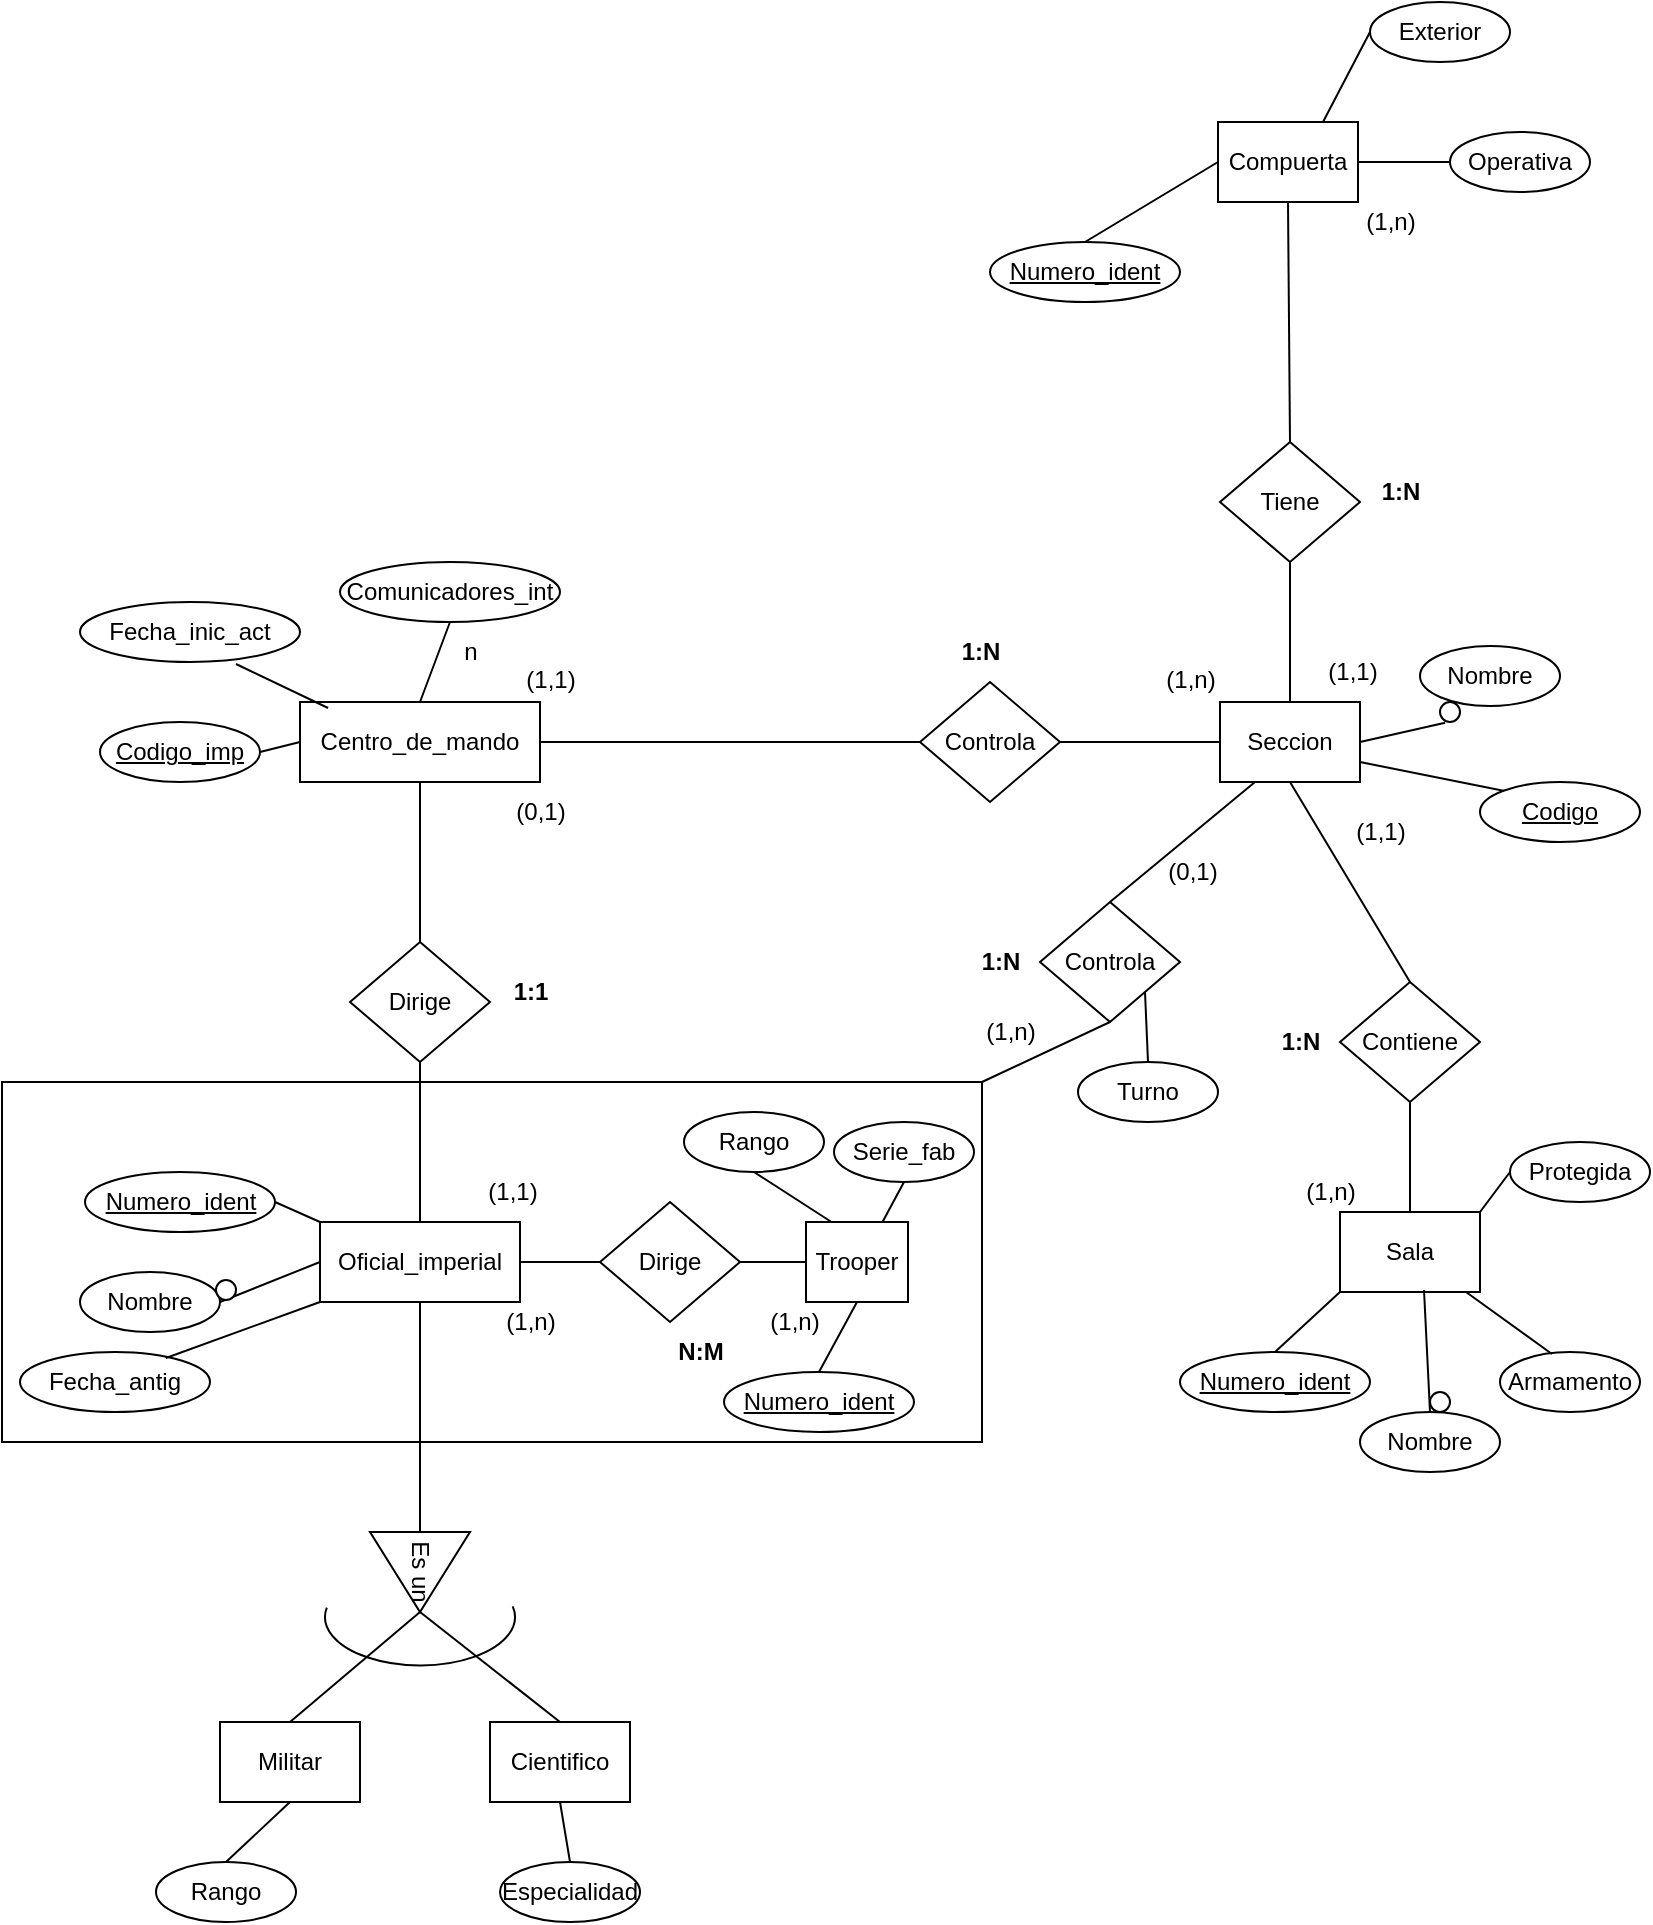 <mxfile version="22.0.2" type="device">
  <diagram name="Page-1" id="k_1RVzYTIezYEHvvWbYa">
    <mxGraphModel dx="1434" dy="870" grid="1" gridSize="10" guides="1" tooltips="1" connect="1" arrows="1" fold="1" page="1" pageScale="1" pageWidth="827" pageHeight="1169" math="0" shadow="0">
      <root>
        <mxCell id="0" />
        <mxCell id="1" parent="0" />
        <mxCell id="WoSEv6_rC6b2_9PiwAPq-92" value="" style="rounded=0;whiteSpace=wrap;html=1;fillColor=none;" vertex="1" parent="1">
          <mxGeometry y="550" width="490" height="180" as="geometry" />
        </mxCell>
        <mxCell id="WoSEv6_rC6b2_9PiwAPq-1" value="Centro_de_mando" style="rounded=0;whiteSpace=wrap;html=1;" vertex="1" parent="1">
          <mxGeometry x="149" y="360" width="120" height="40" as="geometry" />
        </mxCell>
        <mxCell id="WoSEv6_rC6b2_9PiwAPq-2" value="Fecha_inic_act" style="ellipse;whiteSpace=wrap;html=1;" vertex="1" parent="1">
          <mxGeometry x="39" y="310" width="110" height="30" as="geometry" />
        </mxCell>
        <mxCell id="WoSEv6_rC6b2_9PiwAPq-3" value="Comunicadores_int" style="ellipse;whiteSpace=wrap;html=1;" vertex="1" parent="1">
          <mxGeometry x="169" y="290" width="110" height="30" as="geometry" />
        </mxCell>
        <mxCell id="WoSEv6_rC6b2_9PiwAPq-4" value="&lt;u&gt;Codigo_imp&lt;/u&gt;" style="ellipse;whiteSpace=wrap;html=1;" vertex="1" parent="1">
          <mxGeometry x="49" y="370" width="80" height="30" as="geometry" />
        </mxCell>
        <mxCell id="WoSEv6_rC6b2_9PiwAPq-6" value="" style="endArrow=none;html=1;rounded=0;entryX=0;entryY=0.5;entryDx=0;entryDy=0;exitX=1;exitY=0.5;exitDx=0;exitDy=0;" edge="1" parent="1" source="WoSEv6_rC6b2_9PiwAPq-4" target="WoSEv6_rC6b2_9PiwAPq-1">
          <mxGeometry width="50" height="50" relative="1" as="geometry">
            <mxPoint x="459" y="340" as="sourcePoint" />
            <mxPoint x="509" y="290" as="targetPoint" />
          </mxGeometry>
        </mxCell>
        <mxCell id="WoSEv6_rC6b2_9PiwAPq-7" value="" style="endArrow=none;html=1;rounded=0;exitX=0.117;exitY=0.075;exitDx=0;exitDy=0;exitPerimeter=0;entryX=0.709;entryY=1.033;entryDx=0;entryDy=0;entryPerimeter=0;" edge="1" parent="1" source="WoSEv6_rC6b2_9PiwAPq-1" target="WoSEv6_rC6b2_9PiwAPq-2">
          <mxGeometry width="50" height="50" relative="1" as="geometry">
            <mxPoint x="459" y="340" as="sourcePoint" />
            <mxPoint x="509" y="290" as="targetPoint" />
          </mxGeometry>
        </mxCell>
        <mxCell id="WoSEv6_rC6b2_9PiwAPq-8" value="" style="endArrow=none;html=1;rounded=0;entryX=0.5;entryY=1;entryDx=0;entryDy=0;exitX=0.5;exitY=0;exitDx=0;exitDy=0;" edge="1" parent="1" source="WoSEv6_rC6b2_9PiwAPq-1" target="WoSEv6_rC6b2_9PiwAPq-3">
          <mxGeometry width="50" height="50" relative="1" as="geometry">
            <mxPoint x="459" y="340" as="sourcePoint" />
            <mxPoint x="509" y="290" as="targetPoint" />
          </mxGeometry>
        </mxCell>
        <mxCell id="WoSEv6_rC6b2_9PiwAPq-9" value="n" style="text;html=1;align=center;verticalAlign=middle;resizable=0;points=[];autosize=1;strokeColor=none;fillColor=none;" vertex="1" parent="1">
          <mxGeometry x="219" y="320" width="30" height="30" as="geometry" />
        </mxCell>
        <mxCell id="WoSEv6_rC6b2_9PiwAPq-10" value="Controla" style="rhombus;whiteSpace=wrap;html=1;" vertex="1" parent="1">
          <mxGeometry x="459" y="350" width="70" height="60" as="geometry" />
        </mxCell>
        <mxCell id="WoSEv6_rC6b2_9PiwAPq-11" value="Seccion" style="rounded=0;whiteSpace=wrap;html=1;" vertex="1" parent="1">
          <mxGeometry x="609" y="360" width="70" height="40" as="geometry" />
        </mxCell>
        <mxCell id="WoSEv6_rC6b2_9PiwAPq-12" value="" style="endArrow=none;html=1;rounded=0;exitX=1;exitY=0.5;exitDx=0;exitDy=0;entryX=0;entryY=0.5;entryDx=0;entryDy=0;" edge="1" parent="1" source="WoSEv6_rC6b2_9PiwAPq-10" target="WoSEv6_rC6b2_9PiwAPq-11">
          <mxGeometry width="50" height="50" relative="1" as="geometry">
            <mxPoint x="559" y="340" as="sourcePoint" />
            <mxPoint x="609" y="290" as="targetPoint" />
          </mxGeometry>
        </mxCell>
        <mxCell id="WoSEv6_rC6b2_9PiwAPq-13" value="" style="endArrow=none;html=1;rounded=0;exitX=1;exitY=0.5;exitDx=0;exitDy=0;entryX=0;entryY=0.5;entryDx=0;entryDy=0;" edge="1" parent="1" source="WoSEv6_rC6b2_9PiwAPq-1" target="WoSEv6_rC6b2_9PiwAPq-10">
          <mxGeometry width="50" height="50" relative="1" as="geometry">
            <mxPoint x="369" y="380" as="sourcePoint" />
            <mxPoint x="609" y="290" as="targetPoint" />
          </mxGeometry>
        </mxCell>
        <mxCell id="WoSEv6_rC6b2_9PiwAPq-14" value="&lt;u&gt;Codigo&lt;/u&gt;" style="ellipse;whiteSpace=wrap;html=1;" vertex="1" parent="1">
          <mxGeometry x="739" y="400" width="80" height="30" as="geometry" />
        </mxCell>
        <mxCell id="WoSEv6_rC6b2_9PiwAPq-15" value="Nombre" style="ellipse;whiteSpace=wrap;html=1;" vertex="1" parent="1">
          <mxGeometry x="709" y="332" width="70" height="30" as="geometry" />
        </mxCell>
        <mxCell id="WoSEv6_rC6b2_9PiwAPq-16" value="" style="endArrow=none;html=1;rounded=0;entryX=0;entryY=0;entryDx=0;entryDy=0;exitX=1;exitY=0.75;exitDx=0;exitDy=0;" edge="1" parent="1" source="WoSEv6_rC6b2_9PiwAPq-11" target="WoSEv6_rC6b2_9PiwAPq-14">
          <mxGeometry width="50" height="50" relative="1" as="geometry">
            <mxPoint x="559" y="340" as="sourcePoint" />
            <mxPoint x="609" y="290" as="targetPoint" />
          </mxGeometry>
        </mxCell>
        <mxCell id="WoSEv6_rC6b2_9PiwAPq-17" value="" style="endArrow=none;html=1;rounded=0;entryX=0.257;entryY=1.033;entryDx=0;entryDy=0;entryPerimeter=0;exitX=1;exitY=0.5;exitDx=0;exitDy=0;" edge="1" parent="1" source="WoSEv6_rC6b2_9PiwAPq-18" target="WoSEv6_rC6b2_9PiwAPq-15">
          <mxGeometry width="50" height="50" relative="1" as="geometry">
            <mxPoint x="559" y="340" as="sourcePoint" />
            <mxPoint x="609" y="290" as="targetPoint" />
          </mxGeometry>
        </mxCell>
        <mxCell id="WoSEv6_rC6b2_9PiwAPq-19" value="" style="endArrow=none;html=1;rounded=0;entryX=0.257;entryY=1.033;entryDx=0;entryDy=0;entryPerimeter=0;exitX=1;exitY=0.5;exitDx=0;exitDy=0;" edge="1" parent="1" source="WoSEv6_rC6b2_9PiwAPq-11" target="WoSEv6_rC6b2_9PiwAPq-18">
          <mxGeometry width="50" height="50" relative="1" as="geometry">
            <mxPoint x="679" y="380" as="sourcePoint" />
            <mxPoint x="727" y="361" as="targetPoint" />
          </mxGeometry>
        </mxCell>
        <mxCell id="WoSEv6_rC6b2_9PiwAPq-18" value="" style="ellipse;whiteSpace=wrap;html=1;aspect=fixed;" vertex="1" parent="1">
          <mxGeometry x="719" y="360" width="10" height="10" as="geometry" />
        </mxCell>
        <mxCell id="WoSEv6_rC6b2_9PiwAPq-20" value="Compuerta" style="rounded=0;whiteSpace=wrap;html=1;" vertex="1" parent="1">
          <mxGeometry x="608" y="70" width="70" height="40" as="geometry" />
        </mxCell>
        <mxCell id="WoSEv6_rC6b2_9PiwAPq-21" value="Tiene" style="rhombus;whiteSpace=wrap;html=1;" vertex="1" parent="1">
          <mxGeometry x="609" y="230" width="70" height="60" as="geometry" />
        </mxCell>
        <mxCell id="WoSEv6_rC6b2_9PiwAPq-22" value="" style="endArrow=none;html=1;rounded=0;exitX=0.5;exitY=0;exitDx=0;exitDy=0;entryX=0.5;entryY=1;entryDx=0;entryDy=0;" edge="1" parent="1" source="WoSEv6_rC6b2_9PiwAPq-11" target="WoSEv6_rC6b2_9PiwAPq-21">
          <mxGeometry width="50" height="50" relative="1" as="geometry">
            <mxPoint x="559" y="340" as="sourcePoint" />
            <mxPoint x="609" y="290" as="targetPoint" />
          </mxGeometry>
        </mxCell>
        <mxCell id="WoSEv6_rC6b2_9PiwAPq-23" value="" style="endArrow=none;html=1;rounded=0;exitX=0.5;exitY=1;exitDx=0;exitDy=0;" edge="1" parent="1" source="WoSEv6_rC6b2_9PiwAPq-20">
          <mxGeometry width="50" height="50" relative="1" as="geometry">
            <mxPoint x="639" y="110" as="sourcePoint" />
            <mxPoint x="644" y="230" as="targetPoint" />
          </mxGeometry>
        </mxCell>
        <mxCell id="WoSEv6_rC6b2_9PiwAPq-24" value="(1,n)" style="text;html=1;align=center;verticalAlign=middle;resizable=0;points=[];autosize=1;strokeColor=none;fillColor=none;" vertex="1" parent="1">
          <mxGeometry x="669" y="105" width="50" height="30" as="geometry" />
        </mxCell>
        <mxCell id="WoSEv6_rC6b2_9PiwAPq-25" value="(1,1)" style="text;html=1;align=center;verticalAlign=middle;resizable=0;points=[];autosize=1;strokeColor=none;fillColor=none;" vertex="1" parent="1">
          <mxGeometry x="650" y="330" width="50" height="30" as="geometry" />
        </mxCell>
        <mxCell id="WoSEv6_rC6b2_9PiwAPq-26" value="1:N" style="text;html=1;align=center;verticalAlign=middle;resizable=0;points=[];autosize=1;strokeColor=none;fillColor=none;fontStyle=1" vertex="1" parent="1">
          <mxGeometry x="679" y="240" width="40" height="30" as="geometry" />
        </mxCell>
        <mxCell id="WoSEv6_rC6b2_9PiwAPq-27" value="(1,n)" style="text;html=1;align=center;verticalAlign=middle;resizable=0;points=[];autosize=1;strokeColor=none;fillColor=none;" vertex="1" parent="1">
          <mxGeometry x="569" y="334" width="50" height="30" as="geometry" />
        </mxCell>
        <mxCell id="WoSEv6_rC6b2_9PiwAPq-28" value="(1,1)" style="text;html=1;align=center;verticalAlign=middle;resizable=0;points=[];autosize=1;strokeColor=none;fillColor=none;" vertex="1" parent="1">
          <mxGeometry x="249" y="334" width="50" height="30" as="geometry" />
        </mxCell>
        <mxCell id="WoSEv6_rC6b2_9PiwAPq-29" value="1:N" style="text;html=1;align=center;verticalAlign=middle;resizable=0;points=[];autosize=1;strokeColor=none;fillColor=none;fontStyle=1" vertex="1" parent="1">
          <mxGeometry x="469" y="320" width="40" height="30" as="geometry" />
        </mxCell>
        <mxCell id="WoSEv6_rC6b2_9PiwAPq-30" value="&lt;u&gt;Numero_ident&lt;/u&gt;" style="ellipse;whiteSpace=wrap;html=1;" vertex="1" parent="1">
          <mxGeometry x="494" y="130" width="95" height="30" as="geometry" />
        </mxCell>
        <mxCell id="WoSEv6_rC6b2_9PiwAPq-31" value="Exterior" style="ellipse;whiteSpace=wrap;html=1;" vertex="1" parent="1">
          <mxGeometry x="684" y="10" width="70" height="30" as="geometry" />
        </mxCell>
        <mxCell id="WoSEv6_rC6b2_9PiwAPq-32" value="Operativa" style="ellipse;whiteSpace=wrap;html=1;" vertex="1" parent="1">
          <mxGeometry x="724" y="75" width="70" height="30" as="geometry" />
        </mxCell>
        <mxCell id="WoSEv6_rC6b2_9PiwAPq-33" value="" style="endArrow=none;html=1;rounded=0;exitX=0;exitY=0.5;exitDx=0;exitDy=0;entryX=0.5;entryY=0;entryDx=0;entryDy=0;" edge="1" parent="1" source="WoSEv6_rC6b2_9PiwAPq-20" target="WoSEv6_rC6b2_9PiwAPq-30">
          <mxGeometry width="50" height="50" relative="1" as="geometry">
            <mxPoint x="554" y="-30" as="sourcePoint" />
            <mxPoint x="604" y="-80" as="targetPoint" />
          </mxGeometry>
        </mxCell>
        <mxCell id="WoSEv6_rC6b2_9PiwAPq-34" value="" style="endArrow=none;html=1;rounded=0;entryX=0;entryY=0.5;entryDx=0;entryDy=0;exitX=1;exitY=0.5;exitDx=0;exitDy=0;" edge="1" parent="1" source="WoSEv6_rC6b2_9PiwAPq-20" target="WoSEv6_rC6b2_9PiwAPq-32">
          <mxGeometry width="50" height="50" relative="1" as="geometry">
            <mxPoint x="554" y="-30" as="sourcePoint" />
            <mxPoint x="604" y="-80" as="targetPoint" />
          </mxGeometry>
        </mxCell>
        <mxCell id="WoSEv6_rC6b2_9PiwAPq-35" value="" style="endArrow=none;html=1;rounded=0;entryX=0;entryY=0.5;entryDx=0;entryDy=0;exitX=0.75;exitY=0;exitDx=0;exitDy=0;" edge="1" parent="1" source="WoSEv6_rC6b2_9PiwAPq-20" target="WoSEv6_rC6b2_9PiwAPq-31">
          <mxGeometry width="50" height="50" relative="1" as="geometry">
            <mxPoint x="554" y="-30" as="sourcePoint" />
            <mxPoint x="604" y="-80" as="targetPoint" />
          </mxGeometry>
        </mxCell>
        <mxCell id="WoSEv6_rC6b2_9PiwAPq-36" value="Contiene" style="rhombus;whiteSpace=wrap;html=1;" vertex="1" parent="1">
          <mxGeometry x="669" y="500" width="70" height="60" as="geometry" />
        </mxCell>
        <mxCell id="WoSEv6_rC6b2_9PiwAPq-38" value="" style="endArrow=none;html=1;rounded=0;exitX=0.5;exitY=0;exitDx=0;exitDy=0;entryX=0.5;entryY=1;entryDx=0;entryDy=0;" edge="1" parent="1" source="WoSEv6_rC6b2_9PiwAPq-36" target="WoSEv6_rC6b2_9PiwAPq-11">
          <mxGeometry width="50" height="50" relative="1" as="geometry">
            <mxPoint x="559" y="440" as="sourcePoint" />
            <mxPoint x="609" y="390" as="targetPoint" />
          </mxGeometry>
        </mxCell>
        <mxCell id="WoSEv6_rC6b2_9PiwAPq-39" value="Sala" style="rounded=0;whiteSpace=wrap;html=1;" vertex="1" parent="1">
          <mxGeometry x="669" y="615" width="70" height="40" as="geometry" />
        </mxCell>
        <mxCell id="WoSEv6_rC6b2_9PiwAPq-40" value="" style="endArrow=none;html=1;rounded=0;exitX=0.5;exitY=1;exitDx=0;exitDy=0;entryX=0.5;entryY=0;entryDx=0;entryDy=0;" edge="1" parent="1" source="WoSEv6_rC6b2_9PiwAPq-36" target="WoSEv6_rC6b2_9PiwAPq-39">
          <mxGeometry width="50" height="50" relative="1" as="geometry">
            <mxPoint x="779" y="455" as="sourcePoint" />
            <mxPoint x="829" y="405" as="targetPoint" />
          </mxGeometry>
        </mxCell>
        <mxCell id="WoSEv6_rC6b2_9PiwAPq-41" value="(1,n)" style="text;html=1;align=center;verticalAlign=middle;resizable=0;points=[];autosize=1;strokeColor=none;fillColor=none;" vertex="1" parent="1">
          <mxGeometry x="639" y="590" width="50" height="30" as="geometry" />
        </mxCell>
        <mxCell id="WoSEv6_rC6b2_9PiwAPq-42" value="(1,1)" style="text;html=1;align=center;verticalAlign=middle;resizable=0;points=[];autosize=1;strokeColor=none;fillColor=none;" vertex="1" parent="1">
          <mxGeometry x="664" y="410" width="50" height="30" as="geometry" />
        </mxCell>
        <mxCell id="WoSEv6_rC6b2_9PiwAPq-43" value="1:N" style="text;html=1;align=center;verticalAlign=middle;resizable=0;points=[];autosize=1;strokeColor=none;fillColor=none;fontStyle=1" vertex="1" parent="1">
          <mxGeometry x="629" y="515" width="40" height="30" as="geometry" />
        </mxCell>
        <mxCell id="WoSEv6_rC6b2_9PiwAPq-44" value="&lt;u&gt;Numero_ident&lt;/u&gt;" style="ellipse;whiteSpace=wrap;html=1;" vertex="1" parent="1">
          <mxGeometry x="589" y="685" width="95" height="30" as="geometry" />
        </mxCell>
        <mxCell id="WoSEv6_rC6b2_9PiwAPq-45" value="Nombre" style="ellipse;whiteSpace=wrap;html=1;" vertex="1" parent="1">
          <mxGeometry x="679" y="715" width="70" height="30" as="geometry" />
        </mxCell>
        <mxCell id="WoSEv6_rC6b2_9PiwAPq-46" value="Armamento" style="ellipse;whiteSpace=wrap;html=1;" vertex="1" parent="1">
          <mxGeometry x="749" y="685" width="70" height="30" as="geometry" />
        </mxCell>
        <mxCell id="WoSEv6_rC6b2_9PiwAPq-47" value="" style="endArrow=none;html=1;rounded=0;exitX=0.5;exitY=0;exitDx=0;exitDy=0;entryX=0;entryY=1;entryDx=0;entryDy=0;" edge="1" parent="1" source="WoSEv6_rC6b2_9PiwAPq-44" target="WoSEv6_rC6b2_9PiwAPq-39">
          <mxGeometry width="50" height="50" relative="1" as="geometry">
            <mxPoint x="779" y="455" as="sourcePoint" />
            <mxPoint x="829" y="405" as="targetPoint" />
          </mxGeometry>
        </mxCell>
        <mxCell id="WoSEv6_rC6b2_9PiwAPq-48" value="" style="endArrow=none;html=1;rounded=0;exitX=0.5;exitY=0;exitDx=0;exitDy=0;entryX=0.6;entryY=0.975;entryDx=0;entryDy=0;entryPerimeter=0;" edge="1" parent="1" source="WoSEv6_rC6b2_9PiwAPq-45" target="WoSEv6_rC6b2_9PiwAPq-39">
          <mxGeometry width="50" height="50" relative="1" as="geometry">
            <mxPoint x="779" y="455" as="sourcePoint" />
            <mxPoint x="829" y="405" as="targetPoint" />
          </mxGeometry>
        </mxCell>
        <mxCell id="WoSEv6_rC6b2_9PiwAPq-49" value="" style="endArrow=none;html=1;rounded=0;exitX=0.371;exitY=0.033;exitDx=0;exitDy=0;exitPerimeter=0;entryX=0.9;entryY=1;entryDx=0;entryDy=0;entryPerimeter=0;" edge="1" parent="1" source="WoSEv6_rC6b2_9PiwAPq-46" target="WoSEv6_rC6b2_9PiwAPq-39">
          <mxGeometry width="50" height="50" relative="1" as="geometry">
            <mxPoint x="779" y="455" as="sourcePoint" />
            <mxPoint x="829" y="405" as="targetPoint" />
          </mxGeometry>
        </mxCell>
        <mxCell id="WoSEv6_rC6b2_9PiwAPq-50" value="Oficial_imperial" style="rounded=0;whiteSpace=wrap;html=1;" vertex="1" parent="1">
          <mxGeometry x="159" y="620" width="100" height="40" as="geometry" />
        </mxCell>
        <mxCell id="WoSEv6_rC6b2_9PiwAPq-51" value="Dirige" style="rhombus;whiteSpace=wrap;html=1;" vertex="1" parent="1">
          <mxGeometry x="174" y="480" width="70" height="60" as="geometry" />
        </mxCell>
        <mxCell id="WoSEv6_rC6b2_9PiwAPq-52" value="" style="endArrow=none;html=1;rounded=0;exitX=0.5;exitY=1;exitDx=0;exitDy=0;entryX=0.5;entryY=0;entryDx=0;entryDy=0;" edge="1" parent="1" source="WoSEv6_rC6b2_9PiwAPq-1" target="WoSEv6_rC6b2_9PiwAPq-51">
          <mxGeometry width="50" height="50" relative="1" as="geometry">
            <mxPoint x="459" y="440" as="sourcePoint" />
            <mxPoint x="509" y="390" as="targetPoint" />
          </mxGeometry>
        </mxCell>
        <mxCell id="WoSEv6_rC6b2_9PiwAPq-54" value="&lt;u&gt;Numero_ident&lt;/u&gt;" style="ellipse;whiteSpace=wrap;html=1;" vertex="1" parent="1">
          <mxGeometry x="41.5" y="595" width="95" height="30" as="geometry" />
        </mxCell>
        <mxCell id="WoSEv6_rC6b2_9PiwAPq-55" value="" style="ellipse;whiteSpace=wrap;html=1;aspect=fixed;" vertex="1" parent="1">
          <mxGeometry x="714" y="705" width="10" height="10" as="geometry" />
        </mxCell>
        <mxCell id="WoSEv6_rC6b2_9PiwAPq-56" value="Nombre" style="ellipse;whiteSpace=wrap;html=1;" vertex="1" parent="1">
          <mxGeometry x="39" y="645" width="70" height="30" as="geometry" />
        </mxCell>
        <mxCell id="WoSEv6_rC6b2_9PiwAPq-57" value="Fecha_antig" style="ellipse;whiteSpace=wrap;html=1;" vertex="1" parent="1">
          <mxGeometry x="9" y="685" width="95" height="30" as="geometry" />
        </mxCell>
        <mxCell id="WoSEv6_rC6b2_9PiwAPq-58" value="" style="endArrow=none;html=1;rounded=0;exitX=1;exitY=0.5;exitDx=0;exitDy=0;entryX=0;entryY=0;entryDx=0;entryDy=0;" edge="1" parent="1" source="WoSEv6_rC6b2_9PiwAPq-54" target="WoSEv6_rC6b2_9PiwAPq-50">
          <mxGeometry width="50" height="50" relative="1" as="geometry">
            <mxPoint x="459" y="515" as="sourcePoint" />
            <mxPoint x="509" y="465" as="targetPoint" />
          </mxGeometry>
        </mxCell>
        <mxCell id="WoSEv6_rC6b2_9PiwAPq-59" value="(0,1)" style="text;html=1;align=center;verticalAlign=middle;resizable=0;points=[];autosize=1;strokeColor=none;fillColor=none;" vertex="1" parent="1">
          <mxGeometry x="244" y="400" width="50" height="30" as="geometry" />
        </mxCell>
        <mxCell id="WoSEv6_rC6b2_9PiwAPq-60" value="(1,1)" style="text;html=1;align=center;verticalAlign=middle;resizable=0;points=[];autosize=1;strokeColor=none;fillColor=none;" vertex="1" parent="1">
          <mxGeometry x="230" y="590" width="50" height="30" as="geometry" />
        </mxCell>
        <mxCell id="WoSEv6_rC6b2_9PiwAPq-61" value="1:1" style="text;html=1;align=center;verticalAlign=middle;resizable=0;points=[];autosize=1;strokeColor=none;fillColor=none;fontStyle=1" vertex="1" parent="1">
          <mxGeometry x="244" y="490" width="40" height="30" as="geometry" />
        </mxCell>
        <mxCell id="WoSEv6_rC6b2_9PiwAPq-62" value="" style="endArrow=none;html=1;rounded=0;exitX=1;exitY=0.5;exitDx=0;exitDy=0;entryX=0;entryY=0.5;entryDx=0;entryDy=0;" edge="1" parent="1" source="WoSEv6_rC6b2_9PiwAPq-56" target="WoSEv6_rC6b2_9PiwAPq-50">
          <mxGeometry width="50" height="50" relative="1" as="geometry">
            <mxPoint x="459" y="515" as="sourcePoint" />
            <mxPoint x="509" y="465" as="targetPoint" />
          </mxGeometry>
        </mxCell>
        <mxCell id="WoSEv6_rC6b2_9PiwAPq-63" value="" style="endArrow=none;html=1;rounded=0;exitX=0.768;exitY=0.1;exitDx=0;exitDy=0;exitPerimeter=0;entryX=0;entryY=1;entryDx=0;entryDy=0;" edge="1" parent="1" source="WoSEv6_rC6b2_9PiwAPq-57" target="WoSEv6_rC6b2_9PiwAPq-50">
          <mxGeometry width="50" height="50" relative="1" as="geometry">
            <mxPoint x="459" y="515" as="sourcePoint" />
            <mxPoint x="509" y="465" as="targetPoint" />
          </mxGeometry>
        </mxCell>
        <mxCell id="WoSEv6_rC6b2_9PiwAPq-64" value="" style="ellipse;whiteSpace=wrap;html=1;aspect=fixed;" vertex="1" parent="1">
          <mxGeometry x="107" y="649" width="10" height="10" as="geometry" />
        </mxCell>
        <mxCell id="WoSEv6_rC6b2_9PiwAPq-65" value="Militar" style="rounded=0;whiteSpace=wrap;html=1;" vertex="1" parent="1">
          <mxGeometry x="109" y="870" width="70" height="40" as="geometry" />
        </mxCell>
        <mxCell id="WoSEv6_rC6b2_9PiwAPq-66" value="Cientifico" style="rounded=0;whiteSpace=wrap;html=1;" vertex="1" parent="1">
          <mxGeometry x="244" y="870" width="70" height="40" as="geometry" />
        </mxCell>
        <mxCell id="WoSEv6_rC6b2_9PiwAPq-67" value="Es un" style="triangle;whiteSpace=wrap;html=1;rotation=90;" vertex="1" parent="1">
          <mxGeometry x="189" y="770" width="40" height="50" as="geometry" />
        </mxCell>
        <mxCell id="WoSEv6_rC6b2_9PiwAPq-68" value="" style="endArrow=none;html=1;rounded=0;entryX=0.5;entryY=1;entryDx=0;entryDy=0;exitX=0;exitY=0.5;exitDx=0;exitDy=0;" edge="1" parent="1" source="WoSEv6_rC6b2_9PiwAPq-67" target="WoSEv6_rC6b2_9PiwAPq-50">
          <mxGeometry width="50" height="50" relative="1" as="geometry">
            <mxPoint x="460" y="870" as="sourcePoint" />
            <mxPoint x="510" y="820" as="targetPoint" />
          </mxGeometry>
        </mxCell>
        <mxCell id="WoSEv6_rC6b2_9PiwAPq-69" value="" style="endArrow=none;html=1;rounded=0;entryX=1;entryY=0.5;entryDx=0;entryDy=0;exitX=0.5;exitY=0;exitDx=0;exitDy=0;" edge="1" parent="1" source="WoSEv6_rC6b2_9PiwAPq-65" target="WoSEv6_rC6b2_9PiwAPq-67">
          <mxGeometry width="50" height="50" relative="1" as="geometry">
            <mxPoint x="460" y="920" as="sourcePoint" />
            <mxPoint x="510" y="870" as="targetPoint" />
          </mxGeometry>
        </mxCell>
        <mxCell id="WoSEv6_rC6b2_9PiwAPq-70" value="" style="endArrow=none;html=1;rounded=0;entryX=1;entryY=0.5;entryDx=0;entryDy=0;exitX=0.5;exitY=0;exitDx=0;exitDy=0;" edge="1" parent="1" source="WoSEv6_rC6b2_9PiwAPq-66" target="WoSEv6_rC6b2_9PiwAPq-67">
          <mxGeometry width="50" height="50" relative="1" as="geometry">
            <mxPoint x="460" y="920" as="sourcePoint" />
            <mxPoint x="510" y="870" as="targetPoint" />
          </mxGeometry>
        </mxCell>
        <mxCell id="WoSEv6_rC6b2_9PiwAPq-71" value="Rango" style="ellipse;whiteSpace=wrap;html=1;" vertex="1" parent="1">
          <mxGeometry x="77" y="940" width="70" height="30" as="geometry" />
        </mxCell>
        <mxCell id="WoSEv6_rC6b2_9PiwAPq-72" value="Especialidad" style="ellipse;whiteSpace=wrap;html=1;" vertex="1" parent="1">
          <mxGeometry x="249" y="940" width="70" height="30" as="geometry" />
        </mxCell>
        <mxCell id="WoSEv6_rC6b2_9PiwAPq-73" value="" style="endArrow=none;html=1;rounded=0;exitX=0.5;exitY=1;exitDx=0;exitDy=0;entryX=0.5;entryY=0;entryDx=0;entryDy=0;" edge="1" parent="1" source="WoSEv6_rC6b2_9PiwAPq-65" target="WoSEv6_rC6b2_9PiwAPq-71">
          <mxGeometry width="50" height="50" relative="1" as="geometry">
            <mxPoint x="460" y="920" as="sourcePoint" />
            <mxPoint x="510" y="870" as="targetPoint" />
          </mxGeometry>
        </mxCell>
        <mxCell id="WoSEv6_rC6b2_9PiwAPq-74" value="" style="endArrow=none;html=1;rounded=0;entryX=0.5;entryY=1;entryDx=0;entryDy=0;exitX=0.5;exitY=0;exitDx=0;exitDy=0;" edge="1" parent="1" source="WoSEv6_rC6b2_9PiwAPq-72" target="WoSEv6_rC6b2_9PiwAPq-66">
          <mxGeometry width="50" height="50" relative="1" as="geometry">
            <mxPoint x="460" y="920" as="sourcePoint" />
            <mxPoint x="510" y="870" as="targetPoint" />
          </mxGeometry>
        </mxCell>
        <mxCell id="WoSEv6_rC6b2_9PiwAPq-76" value="" style="verticalLabelPosition=bottom;verticalAlign=top;html=1;shape=mxgraph.basic.arc;startAngle=0.465;endAngle=0.031;rotation=-90;" vertex="1" parent="1">
          <mxGeometry x="184.75" y="770" width="48.5" height="95" as="geometry" />
        </mxCell>
        <mxCell id="WoSEv6_rC6b2_9PiwAPq-78" value="Dirige" style="rhombus;whiteSpace=wrap;html=1;" vertex="1" parent="1">
          <mxGeometry x="299" y="610" width="70" height="60" as="geometry" />
        </mxCell>
        <mxCell id="WoSEv6_rC6b2_9PiwAPq-79" value="Trooper" style="rounded=0;whiteSpace=wrap;html=1;" vertex="1" parent="1">
          <mxGeometry x="402" y="620" width="51" height="40" as="geometry" />
        </mxCell>
        <mxCell id="WoSEv6_rC6b2_9PiwAPq-80" value="" style="endArrow=none;html=1;rounded=0;entryX=1;entryY=0.5;entryDx=0;entryDy=0;exitX=0;exitY=0.5;exitDx=0;exitDy=0;" edge="1" parent="1" source="WoSEv6_rC6b2_9PiwAPq-78" target="WoSEv6_rC6b2_9PiwAPq-50">
          <mxGeometry width="50" height="50" relative="1" as="geometry">
            <mxPoint x="460" y="770" as="sourcePoint" />
            <mxPoint x="510" y="720" as="targetPoint" />
          </mxGeometry>
        </mxCell>
        <mxCell id="WoSEv6_rC6b2_9PiwAPq-81" value="" style="endArrow=none;html=1;rounded=0;entryX=1;entryY=0.5;entryDx=0;entryDy=0;exitX=0;exitY=0.5;exitDx=0;exitDy=0;" edge="1" parent="1" source="WoSEv6_rC6b2_9PiwAPq-79" target="WoSEv6_rC6b2_9PiwAPq-78">
          <mxGeometry width="50" height="50" relative="1" as="geometry">
            <mxPoint x="460" y="770" as="sourcePoint" />
            <mxPoint x="510" y="720" as="targetPoint" />
          </mxGeometry>
        </mxCell>
        <mxCell id="WoSEv6_rC6b2_9PiwAPq-82" value="(1,n)" style="text;html=1;align=center;verticalAlign=middle;resizable=0;points=[];autosize=1;strokeColor=none;fillColor=none;" vertex="1" parent="1">
          <mxGeometry x="239" y="655" width="50" height="30" as="geometry" />
        </mxCell>
        <mxCell id="WoSEv6_rC6b2_9PiwAPq-83" value="(1,n)" style="text;html=1;align=center;verticalAlign=middle;resizable=0;points=[];autosize=1;strokeColor=none;fillColor=none;" vertex="1" parent="1">
          <mxGeometry x="371" y="655" width="50" height="30" as="geometry" />
        </mxCell>
        <mxCell id="WoSEv6_rC6b2_9PiwAPq-84" value="N:M" style="text;html=1;align=center;verticalAlign=middle;resizable=0;points=[];autosize=1;strokeColor=none;fillColor=none;fontStyle=1" vertex="1" parent="1">
          <mxGeometry x="324" y="670" width="50" height="30" as="geometry" />
        </mxCell>
        <mxCell id="WoSEv6_rC6b2_9PiwAPq-85" value="Rango" style="ellipse;whiteSpace=wrap;html=1;" vertex="1" parent="1">
          <mxGeometry x="341" y="565" width="70" height="30" as="geometry" />
        </mxCell>
        <mxCell id="WoSEv6_rC6b2_9PiwAPq-86" value="&lt;u&gt;Numero_ident&lt;/u&gt;" style="ellipse;whiteSpace=wrap;html=1;" vertex="1" parent="1">
          <mxGeometry x="361" y="695" width="95" height="30" as="geometry" />
        </mxCell>
        <mxCell id="WoSEv6_rC6b2_9PiwAPq-87" value="Serie_fab" style="ellipse;whiteSpace=wrap;html=1;" vertex="1" parent="1">
          <mxGeometry x="416" y="570" width="70" height="30" as="geometry" />
        </mxCell>
        <mxCell id="WoSEv6_rC6b2_9PiwAPq-88" value="" style="endArrow=none;html=1;rounded=0;entryX=0.5;entryY=1;entryDx=0;entryDy=0;exitX=0.5;exitY=0;exitDx=0;exitDy=0;" edge="1" parent="1" source="WoSEv6_rC6b2_9PiwAPq-86" target="WoSEv6_rC6b2_9PiwAPq-79">
          <mxGeometry width="50" height="50" relative="1" as="geometry">
            <mxPoint x="422" y="770" as="sourcePoint" />
            <mxPoint x="472" y="720" as="targetPoint" />
          </mxGeometry>
        </mxCell>
        <mxCell id="WoSEv6_rC6b2_9PiwAPq-89" value="" style="endArrow=none;html=1;rounded=0;entryX=0.5;entryY=1;entryDx=0;entryDy=0;exitX=0.25;exitY=0;exitDx=0;exitDy=0;" edge="1" parent="1" source="WoSEv6_rC6b2_9PiwAPq-79" target="WoSEv6_rC6b2_9PiwAPq-85">
          <mxGeometry width="50" height="50" relative="1" as="geometry">
            <mxPoint x="422" y="770" as="sourcePoint" />
            <mxPoint x="472" y="720" as="targetPoint" />
          </mxGeometry>
        </mxCell>
        <mxCell id="WoSEv6_rC6b2_9PiwAPq-90" value="" style="endArrow=none;html=1;rounded=0;entryX=0.5;entryY=1;entryDx=0;entryDy=0;exitX=0.75;exitY=0;exitDx=0;exitDy=0;" edge="1" parent="1" source="WoSEv6_rC6b2_9PiwAPq-79" target="WoSEv6_rC6b2_9PiwAPq-87">
          <mxGeometry width="50" height="50" relative="1" as="geometry">
            <mxPoint x="422" y="770" as="sourcePoint" />
            <mxPoint x="472" y="720" as="targetPoint" />
          </mxGeometry>
        </mxCell>
        <mxCell id="WoSEv6_rC6b2_9PiwAPq-93" value="" style="endArrow=none;html=1;rounded=0;exitX=0.5;exitY=1;exitDx=0;exitDy=0;entryX=0.5;entryY=0;entryDx=0;entryDy=0;" edge="1" parent="1" source="WoSEv6_rC6b2_9PiwAPq-51" target="WoSEv6_rC6b2_9PiwAPq-50">
          <mxGeometry width="50" height="50" relative="1" as="geometry">
            <mxPoint x="209" y="540" as="sourcePoint" />
            <mxPoint x="209" y="620" as="targetPoint" />
          </mxGeometry>
        </mxCell>
        <mxCell id="WoSEv6_rC6b2_9PiwAPq-94" value="Controla" style="rhombus;whiteSpace=wrap;html=1;" vertex="1" parent="1">
          <mxGeometry x="519" y="460" width="70" height="60" as="geometry" />
        </mxCell>
        <mxCell id="WoSEv6_rC6b2_9PiwAPq-95" value="" style="endArrow=none;html=1;rounded=0;entryX=0.5;entryY=1;entryDx=0;entryDy=0;exitX=1;exitY=0;exitDx=0;exitDy=0;" edge="1" parent="1" source="WoSEv6_rC6b2_9PiwAPq-92" target="WoSEv6_rC6b2_9PiwAPq-94">
          <mxGeometry width="50" height="50" relative="1" as="geometry">
            <mxPoint x="460" y="670" as="sourcePoint" />
            <mxPoint x="510" y="620" as="targetPoint" />
          </mxGeometry>
        </mxCell>
        <mxCell id="WoSEv6_rC6b2_9PiwAPq-96" value="" style="endArrow=none;html=1;rounded=0;entryX=0.25;entryY=1;entryDx=0;entryDy=0;exitX=0.5;exitY=0;exitDx=0;exitDy=0;" edge="1" parent="1" source="WoSEv6_rC6b2_9PiwAPq-94" target="WoSEv6_rC6b2_9PiwAPq-11">
          <mxGeometry width="50" height="50" relative="1" as="geometry">
            <mxPoint x="460" y="670" as="sourcePoint" />
            <mxPoint x="510" y="620" as="targetPoint" />
          </mxGeometry>
        </mxCell>
        <mxCell id="WoSEv6_rC6b2_9PiwAPq-97" value="(0,1)" style="text;html=1;align=center;verticalAlign=middle;resizable=0;points=[];autosize=1;strokeColor=none;fillColor=none;" vertex="1" parent="1">
          <mxGeometry x="570" y="430" width="50" height="30" as="geometry" />
        </mxCell>
        <mxCell id="WoSEv6_rC6b2_9PiwAPq-99" value="(1,n)" style="text;html=1;align=center;verticalAlign=middle;resizable=0;points=[];autosize=1;strokeColor=none;fillColor=none;" vertex="1" parent="1">
          <mxGeometry x="479" y="510" width="50" height="30" as="geometry" />
        </mxCell>
        <mxCell id="WoSEv6_rC6b2_9PiwAPq-100" value="1:N" style="text;html=1;align=center;verticalAlign=middle;resizable=0;points=[];autosize=1;strokeColor=none;fillColor=none;fontStyle=1" vertex="1" parent="1">
          <mxGeometry x="479" y="475" width="40" height="30" as="geometry" />
        </mxCell>
        <mxCell id="WoSEv6_rC6b2_9PiwAPq-101" value="Turno" style="ellipse;whiteSpace=wrap;html=1;" vertex="1" parent="1">
          <mxGeometry x="538" y="540" width="70" height="30" as="geometry" />
        </mxCell>
        <mxCell id="WoSEv6_rC6b2_9PiwAPq-102" value="" style="endArrow=none;html=1;rounded=0;entryX=1;entryY=1;entryDx=0;entryDy=0;exitX=0.5;exitY=0;exitDx=0;exitDy=0;" edge="1" parent="1" source="WoSEv6_rC6b2_9PiwAPq-101" target="WoSEv6_rC6b2_9PiwAPq-94">
          <mxGeometry width="50" height="50" relative="1" as="geometry">
            <mxPoint x="460" y="670" as="sourcePoint" />
            <mxPoint x="510" y="620" as="targetPoint" />
          </mxGeometry>
        </mxCell>
        <mxCell id="WoSEv6_rC6b2_9PiwAPq-104" value="Protegida" style="ellipse;whiteSpace=wrap;html=1;" vertex="1" parent="1">
          <mxGeometry x="754" y="580" width="70" height="30" as="geometry" />
        </mxCell>
        <mxCell id="WoSEv6_rC6b2_9PiwAPq-105" value="" style="endArrow=none;html=1;rounded=0;entryX=0;entryY=0.5;entryDx=0;entryDy=0;exitX=1;exitY=0;exitDx=0;exitDy=0;" edge="1" parent="1" source="WoSEv6_rC6b2_9PiwAPq-39" target="WoSEv6_rC6b2_9PiwAPq-104">
          <mxGeometry width="50" height="50" relative="1" as="geometry">
            <mxPoint x="460" y="570" as="sourcePoint" />
            <mxPoint x="510" y="520" as="targetPoint" />
          </mxGeometry>
        </mxCell>
      </root>
    </mxGraphModel>
  </diagram>
</mxfile>
